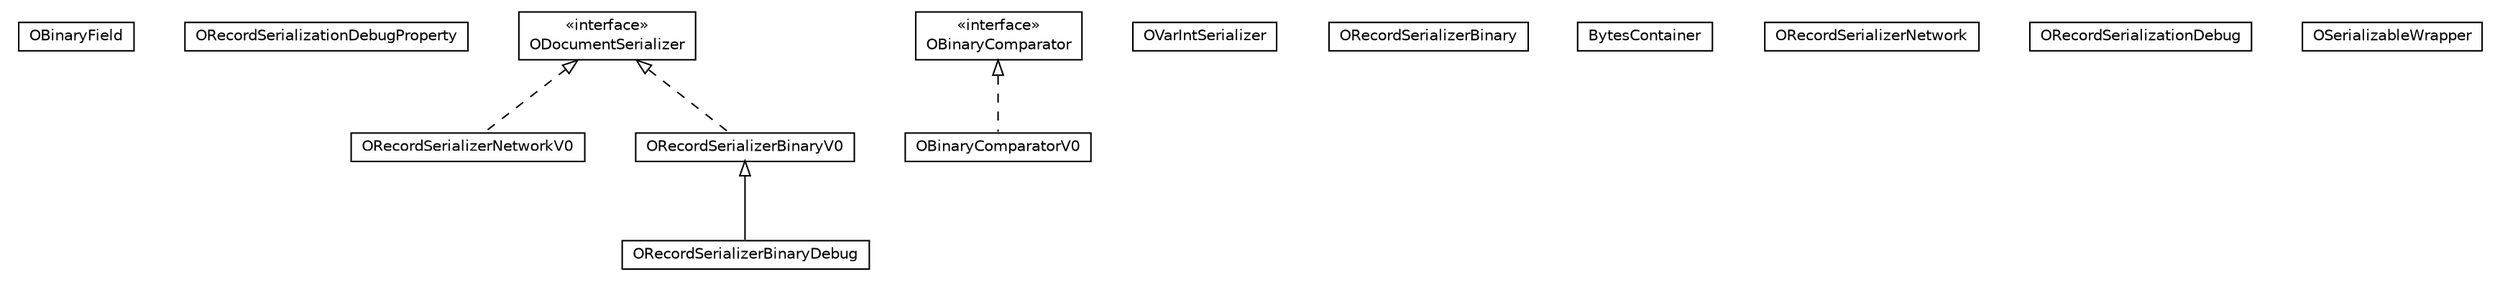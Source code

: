 #!/usr/local/bin/dot
#
# Class diagram 
# Generated by UMLGraph version R5_6-24-gf6e263 (http://www.umlgraph.org/)
#

digraph G {
	edge [fontname="Helvetica",fontsize=10,labelfontname="Helvetica",labelfontsize=10];
	node [fontname="Helvetica",fontsize=10,shape=plaintext];
	nodesep=0.25;
	ranksep=0.5;
	// com.orientechnologies.orient.core.serialization.serializer.record.binary.OBinaryField
	c169621 [label=<<table title="com.orientechnologies.orient.core.serialization.serializer.record.binary.OBinaryField" border="0" cellborder="1" cellspacing="0" cellpadding="2" port="p" href="./OBinaryField.html">
		<tr><td><table border="0" cellspacing="0" cellpadding="1">
<tr><td align="center" balign="center"> OBinaryField </td></tr>
		</table></td></tr>
		</table>>, URL="./OBinaryField.html", fontname="Helvetica", fontcolor="black", fontsize=10.0];
	// com.orientechnologies.orient.core.serialization.serializer.record.binary.ORecordSerializationDebugProperty
	c169622 [label=<<table title="com.orientechnologies.orient.core.serialization.serializer.record.binary.ORecordSerializationDebugProperty" border="0" cellborder="1" cellspacing="0" cellpadding="2" port="p" href="./ORecordSerializationDebugProperty.html">
		<tr><td><table border="0" cellspacing="0" cellpadding="1">
<tr><td align="center" balign="center"> ORecordSerializationDebugProperty </td></tr>
		</table></td></tr>
		</table>>, URL="./ORecordSerializationDebugProperty.html", fontname="Helvetica", fontcolor="black", fontsize=10.0];
	// com.orientechnologies.orient.core.serialization.serializer.record.binary.ORecordSerializerNetworkV0
	c169623 [label=<<table title="com.orientechnologies.orient.core.serialization.serializer.record.binary.ORecordSerializerNetworkV0" border="0" cellborder="1" cellspacing="0" cellpadding="2" port="p" href="./ORecordSerializerNetworkV0.html">
		<tr><td><table border="0" cellspacing="0" cellpadding="1">
<tr><td align="center" balign="center"> ORecordSerializerNetworkV0 </td></tr>
		</table></td></tr>
		</table>>, URL="./ORecordSerializerNetworkV0.html", fontname="Helvetica", fontcolor="black", fontsize=10.0];
	// com.orientechnologies.orient.core.serialization.serializer.record.binary.OBinaryComparator
	c169624 [label=<<table title="com.orientechnologies.orient.core.serialization.serializer.record.binary.OBinaryComparator" border="0" cellborder="1" cellspacing="0" cellpadding="2" port="p" href="./OBinaryComparator.html">
		<tr><td><table border="0" cellspacing="0" cellpadding="1">
<tr><td align="center" balign="center"> &#171;interface&#187; </td></tr>
<tr><td align="center" balign="center"> OBinaryComparator </td></tr>
		</table></td></tr>
		</table>>, URL="./OBinaryComparator.html", fontname="Helvetica", fontcolor="black", fontsize=10.0];
	// com.orientechnologies.orient.core.serialization.serializer.record.binary.OBinaryComparatorV0
	c169625 [label=<<table title="com.orientechnologies.orient.core.serialization.serializer.record.binary.OBinaryComparatorV0" border="0" cellborder="1" cellspacing="0" cellpadding="2" port="p" href="./OBinaryComparatorV0.html">
		<tr><td><table border="0" cellspacing="0" cellpadding="1">
<tr><td align="center" balign="center"> OBinaryComparatorV0 </td></tr>
		</table></td></tr>
		</table>>, URL="./OBinaryComparatorV0.html", fontname="Helvetica", fontcolor="black", fontsize=10.0];
	// com.orientechnologies.orient.core.serialization.serializer.record.binary.OVarIntSerializer
	c169626 [label=<<table title="com.orientechnologies.orient.core.serialization.serializer.record.binary.OVarIntSerializer" border="0" cellborder="1" cellspacing="0" cellpadding="2" port="p" href="./OVarIntSerializer.html">
		<tr><td><table border="0" cellspacing="0" cellpadding="1">
<tr><td align="center" balign="center"> OVarIntSerializer </td></tr>
		</table></td></tr>
		</table>>, URL="./OVarIntSerializer.html", fontname="Helvetica", fontcolor="black", fontsize=10.0];
	// com.orientechnologies.orient.core.serialization.serializer.record.binary.ORecordSerializerBinary
	c169627 [label=<<table title="com.orientechnologies.orient.core.serialization.serializer.record.binary.ORecordSerializerBinary" border="0" cellborder="1" cellspacing="0" cellpadding="2" port="p" href="./ORecordSerializerBinary.html">
		<tr><td><table border="0" cellspacing="0" cellpadding="1">
<tr><td align="center" balign="center"> ORecordSerializerBinary </td></tr>
		</table></td></tr>
		</table>>, URL="./ORecordSerializerBinary.html", fontname="Helvetica", fontcolor="black", fontsize=10.0];
	// com.orientechnologies.orient.core.serialization.serializer.record.binary.BytesContainer
	c169628 [label=<<table title="com.orientechnologies.orient.core.serialization.serializer.record.binary.BytesContainer" border="0" cellborder="1" cellspacing="0" cellpadding="2" port="p" href="./BytesContainer.html">
		<tr><td><table border="0" cellspacing="0" cellpadding="1">
<tr><td align="center" balign="center"> BytesContainer </td></tr>
		</table></td></tr>
		</table>>, URL="./BytesContainer.html", fontname="Helvetica", fontcolor="black", fontsize=10.0];
	// com.orientechnologies.orient.core.serialization.serializer.record.binary.ORecordSerializerNetwork
	c169629 [label=<<table title="com.orientechnologies.orient.core.serialization.serializer.record.binary.ORecordSerializerNetwork" border="0" cellborder="1" cellspacing="0" cellpadding="2" port="p" href="./ORecordSerializerNetwork.html">
		<tr><td><table border="0" cellspacing="0" cellpadding="1">
<tr><td align="center" balign="center"> ORecordSerializerNetwork </td></tr>
		</table></td></tr>
		</table>>, URL="./ORecordSerializerNetwork.html", fontname="Helvetica", fontcolor="black", fontsize=10.0];
	// com.orientechnologies.orient.core.serialization.serializer.record.binary.ORecordSerializationDebug
	c169630 [label=<<table title="com.orientechnologies.orient.core.serialization.serializer.record.binary.ORecordSerializationDebug" border="0" cellborder="1" cellspacing="0" cellpadding="2" port="p" href="./ORecordSerializationDebug.html">
		<tr><td><table border="0" cellspacing="0" cellpadding="1">
<tr><td align="center" balign="center"> ORecordSerializationDebug </td></tr>
		</table></td></tr>
		</table>>, URL="./ORecordSerializationDebug.html", fontname="Helvetica", fontcolor="black", fontsize=10.0];
	// com.orientechnologies.orient.core.serialization.serializer.record.binary.ORecordSerializerBinaryV0
	c169631 [label=<<table title="com.orientechnologies.orient.core.serialization.serializer.record.binary.ORecordSerializerBinaryV0" border="0" cellborder="1" cellspacing="0" cellpadding="2" port="p" href="./ORecordSerializerBinaryV0.html">
		<tr><td><table border="0" cellspacing="0" cellpadding="1">
<tr><td align="center" balign="center"> ORecordSerializerBinaryV0 </td></tr>
		</table></td></tr>
		</table>>, URL="./ORecordSerializerBinaryV0.html", fontname="Helvetica", fontcolor="black", fontsize=10.0];
	// com.orientechnologies.orient.core.serialization.serializer.record.binary.ORecordSerializerBinaryDebug
	c169632 [label=<<table title="com.orientechnologies.orient.core.serialization.serializer.record.binary.ORecordSerializerBinaryDebug" border="0" cellborder="1" cellspacing="0" cellpadding="2" port="p" href="./ORecordSerializerBinaryDebug.html">
		<tr><td><table border="0" cellspacing="0" cellpadding="1">
<tr><td align="center" balign="center"> ORecordSerializerBinaryDebug </td></tr>
		</table></td></tr>
		</table>>, URL="./ORecordSerializerBinaryDebug.html", fontname="Helvetica", fontcolor="black", fontsize=10.0];
	// com.orientechnologies.orient.core.serialization.serializer.record.binary.ODocumentSerializer
	c169633 [label=<<table title="com.orientechnologies.orient.core.serialization.serializer.record.binary.ODocumentSerializer" border="0" cellborder="1" cellspacing="0" cellpadding="2" port="p" href="./ODocumentSerializer.html">
		<tr><td><table border="0" cellspacing="0" cellpadding="1">
<tr><td align="center" balign="center"> &#171;interface&#187; </td></tr>
<tr><td align="center" balign="center"> ODocumentSerializer </td></tr>
		</table></td></tr>
		</table>>, URL="./ODocumentSerializer.html", fontname="Helvetica", fontcolor="black", fontsize=10.0];
	// com.orientechnologies.orient.core.serialization.serializer.record.binary.OSerializableWrapper
	c169634 [label=<<table title="com.orientechnologies.orient.core.serialization.serializer.record.binary.OSerializableWrapper" border="0" cellborder="1" cellspacing="0" cellpadding="2" port="p" href="./OSerializableWrapper.html">
		<tr><td><table border="0" cellspacing="0" cellpadding="1">
<tr><td align="center" balign="center"> OSerializableWrapper </td></tr>
		</table></td></tr>
		</table>>, URL="./OSerializableWrapper.html", fontname="Helvetica", fontcolor="black", fontsize=10.0];
	//com.orientechnologies.orient.core.serialization.serializer.record.binary.ORecordSerializerNetworkV0 implements com.orientechnologies.orient.core.serialization.serializer.record.binary.ODocumentSerializer
	c169633:p -> c169623:p [dir=back,arrowtail=empty,style=dashed];
	//com.orientechnologies.orient.core.serialization.serializer.record.binary.OBinaryComparatorV0 implements com.orientechnologies.orient.core.serialization.serializer.record.binary.OBinaryComparator
	c169624:p -> c169625:p [dir=back,arrowtail=empty,style=dashed];
	//com.orientechnologies.orient.core.serialization.serializer.record.binary.ORecordSerializerBinaryV0 implements com.orientechnologies.orient.core.serialization.serializer.record.binary.ODocumentSerializer
	c169633:p -> c169631:p [dir=back,arrowtail=empty,style=dashed];
	//com.orientechnologies.orient.core.serialization.serializer.record.binary.ORecordSerializerBinaryDebug extends com.orientechnologies.orient.core.serialization.serializer.record.binary.ORecordSerializerBinaryV0
	c169631:p -> c169632:p [dir=back,arrowtail=empty];
}


